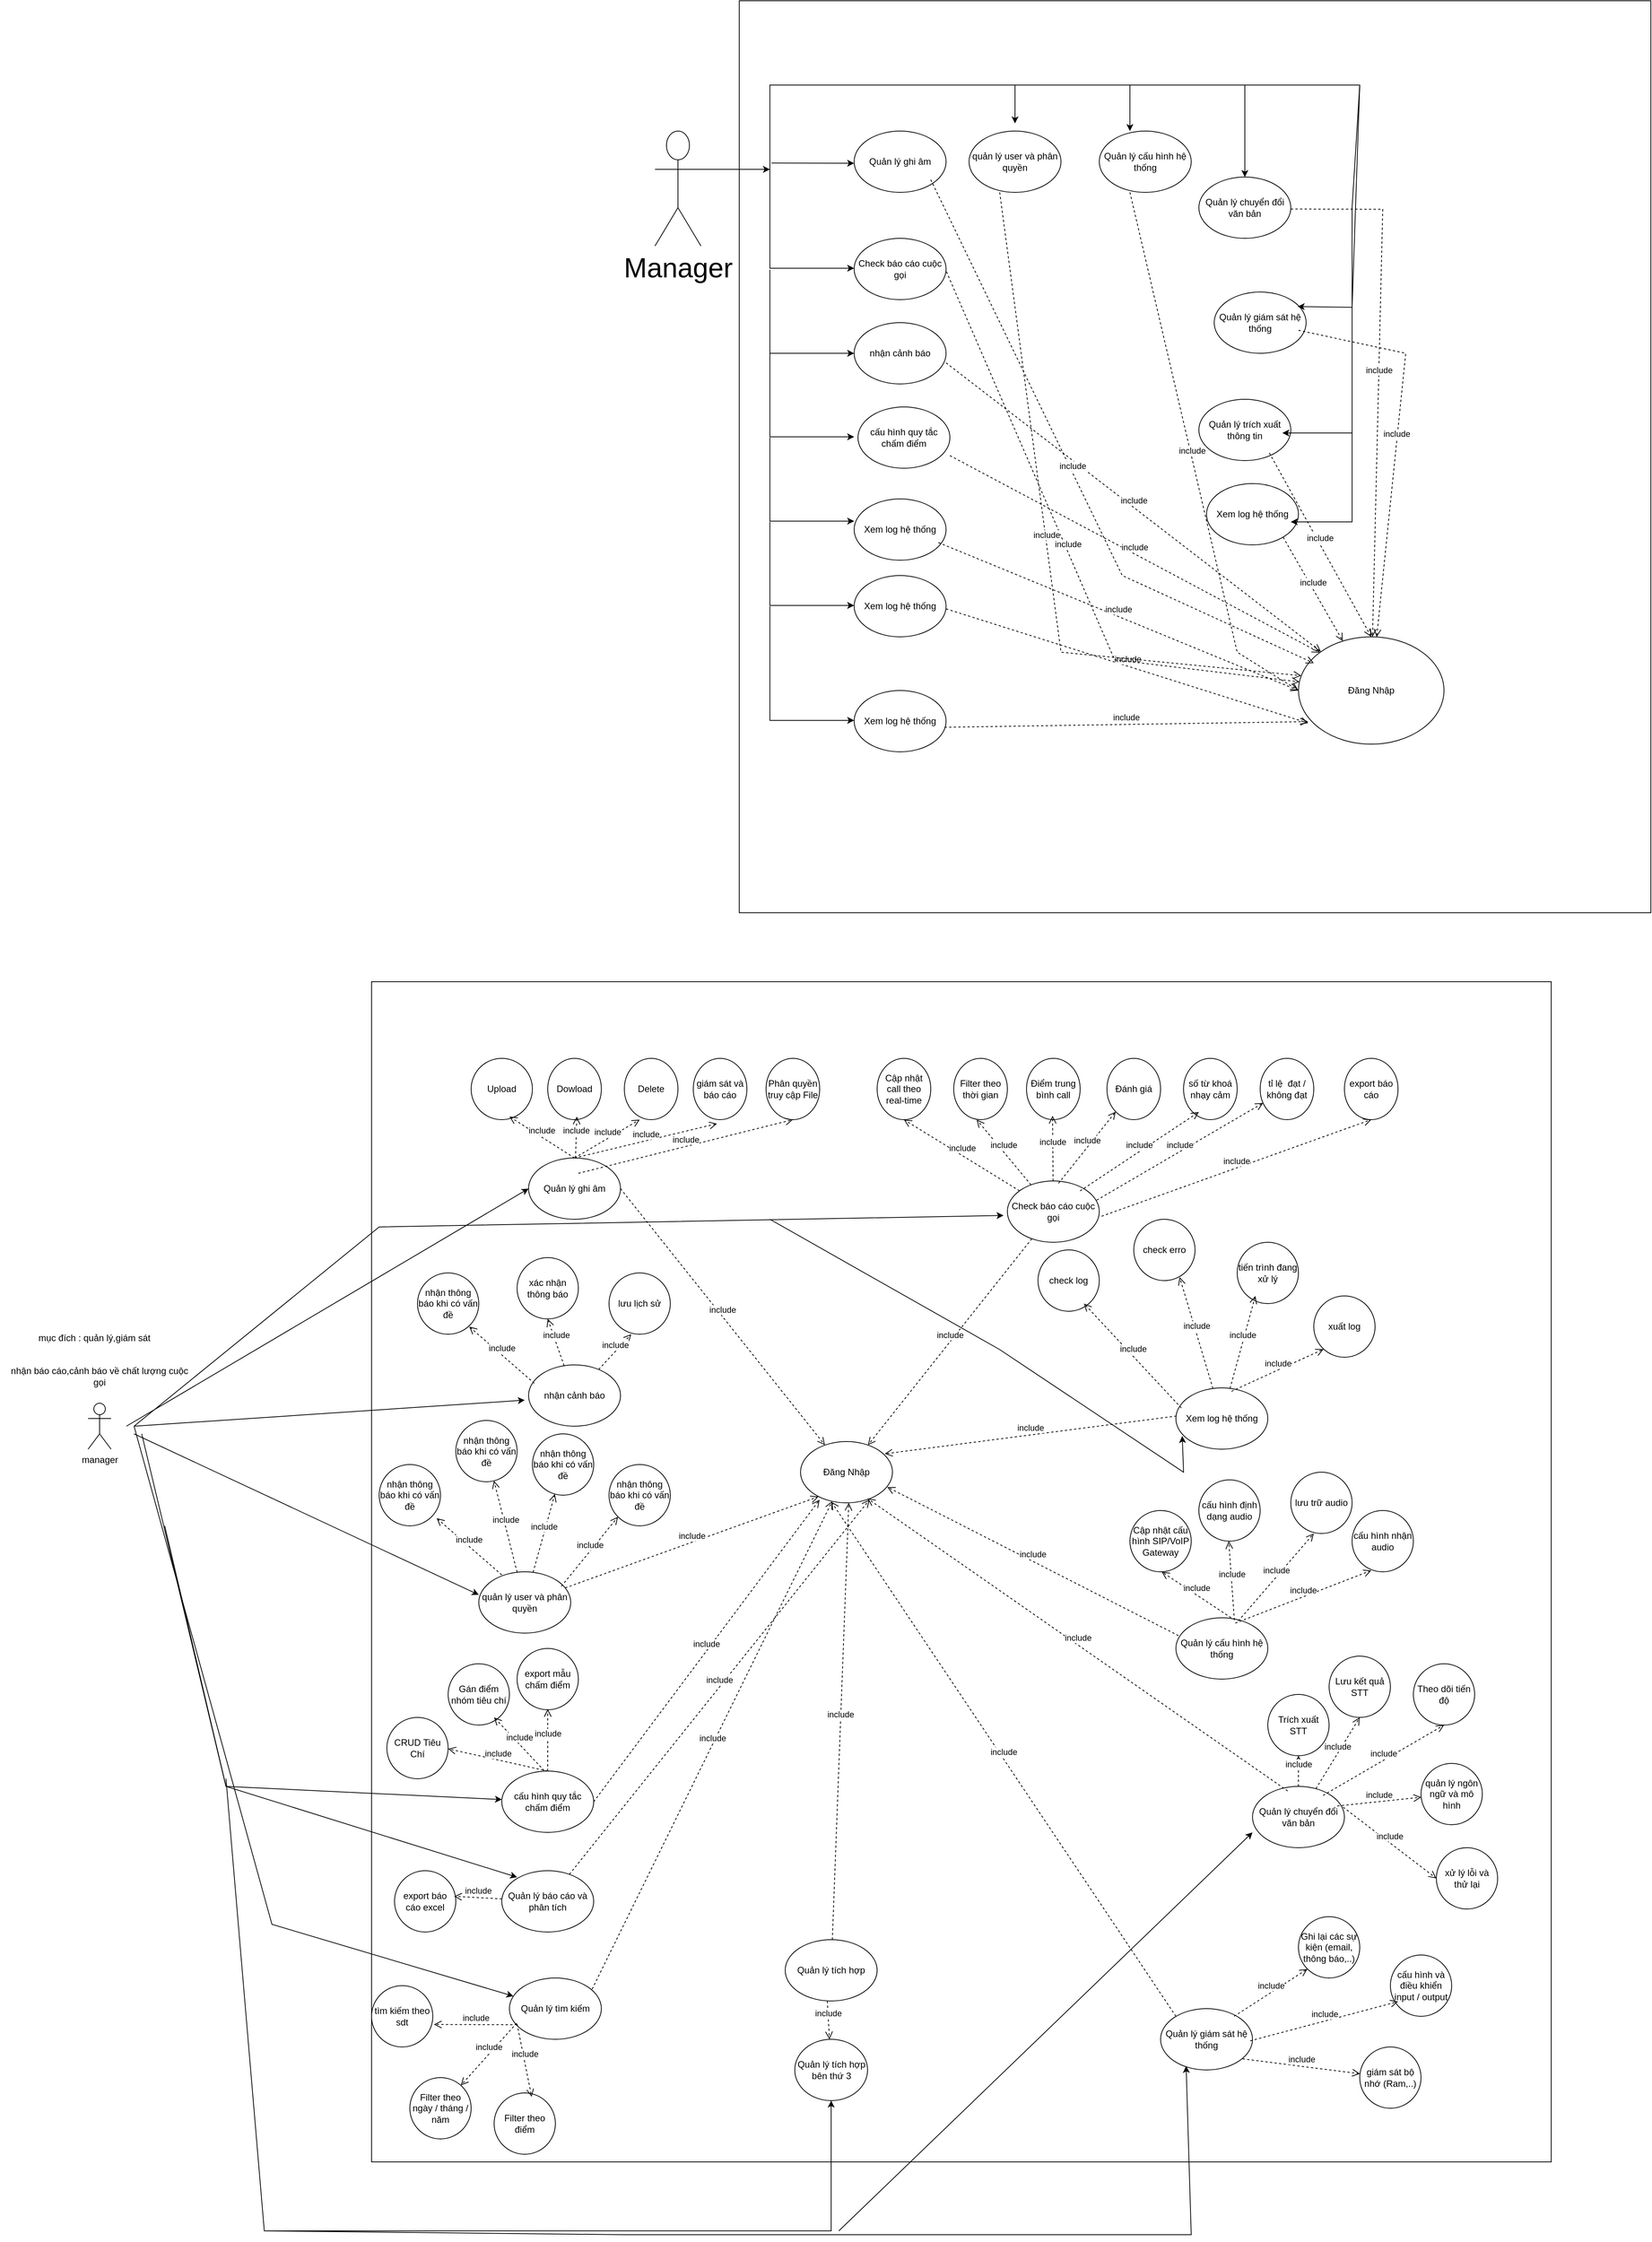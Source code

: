 <mxfile version="28.2.2">
  <diagram name="Page-1" id="EZKo6Iak0aGbaEkY86H6">
    <mxGraphModel dx="2421" dy="3062" grid="1" gridSize="10" guides="1" tooltips="1" connect="1" arrows="1" fold="1" page="1" pageScale="1" pageWidth="850" pageHeight="1100" math="0" shadow="0">
      <root>
        <mxCell id="0" />
        <mxCell id="1" parent="0" />
        <mxCell id="Q1sx3dnFDLbW0q8oinUK-1" value="manager" style="shape=umlActor;verticalLabelPosition=bottom;verticalAlign=top;html=1;outlineConnect=0;" parent="1" vertex="1">
          <mxGeometry x="-170" y="520" width="30" height="60" as="geometry" />
        </mxCell>
        <mxCell id="Q1sx3dnFDLbW0q8oinUK-2" value="mục đích : quản lý,giám sát&amp;nbsp;" style="text;html=1;align=center;verticalAlign=middle;whiteSpace=wrap;rounded=0;" parent="1" vertex="1">
          <mxGeometry x="-285" y="420" width="250" height="30" as="geometry" />
        </mxCell>
        <mxCell id="Q1sx3dnFDLbW0q8oinUK-3" value="nhận báo cáo,cảnh báo về chất lượng cuộc gọi" style="text;html=1;align=center;verticalAlign=middle;whiteSpace=wrap;rounded=0;" parent="1" vertex="1">
          <mxGeometry x="-275" y="470" width="240" height="30" as="geometry" />
        </mxCell>
        <mxCell id="Q1sx3dnFDLbW0q8oinUK-20" value="" style="whiteSpace=wrap;html=1;aspect=fixed;" parent="1" vertex="1">
          <mxGeometry x="200" y="-30" width="1540" height="1540" as="geometry" />
        </mxCell>
        <mxCell id="Q1sx3dnFDLbW0q8oinUK-21" value="" style="endArrow=classic;html=1;rounded=0;" parent="1" edge="1">
          <mxGeometry width="50" height="50" relative="1" as="geometry">
            <mxPoint x="-110" y="550" as="sourcePoint" />
            <mxPoint x="400" y="516" as="targetPoint" />
          </mxGeometry>
        </mxCell>
        <mxCell id="Q1sx3dnFDLbW0q8oinUK-22" value="Upload" style="ellipse;whiteSpace=wrap;html=1;" parent="1" vertex="1">
          <mxGeometry x="330" y="70" width="80" height="80" as="geometry" />
        </mxCell>
        <mxCell id="Q1sx3dnFDLbW0q8oinUK-23" value="Dowload" style="ellipse;whiteSpace=wrap;html=1;" parent="1" vertex="1">
          <mxGeometry x="430" y="70" width="70" height="80" as="geometry" />
        </mxCell>
        <mxCell id="Q1sx3dnFDLbW0q8oinUK-24" value="Delete" style="ellipse;whiteSpace=wrap;html=1;" parent="1" vertex="1">
          <mxGeometry x="530" y="70" width="70" height="80" as="geometry" />
        </mxCell>
        <mxCell id="Q1sx3dnFDLbW0q8oinUK-25" value="Quản lý ghi âm" style="ellipse;whiteSpace=wrap;html=1;" parent="1" vertex="1">
          <mxGeometry x="405" y="200" width="120" height="80" as="geometry" />
        </mxCell>
        <mxCell id="Q1sx3dnFDLbW0q8oinUK-26" value="include" style="html=1;verticalAlign=bottom;endArrow=open;dashed=1;endSize=8;curved=0;rounded=0;exitX=0.5;exitY=0;exitDx=0;exitDy=0;" parent="1" source="Q1sx3dnFDLbW0q8oinUK-25" edge="1">
          <mxGeometry relative="1" as="geometry">
            <mxPoint x="460" y="160.5" as="sourcePoint" />
            <mxPoint x="550" y="150" as="targetPoint" />
          </mxGeometry>
        </mxCell>
        <mxCell id="Q1sx3dnFDLbW0q8oinUK-27" value="include" style="html=1;verticalAlign=bottom;endArrow=open;dashed=1;endSize=8;curved=0;rounded=0;" parent="1" source="Q1sx3dnFDLbW0q8oinUK-25" edge="1">
          <mxGeometry relative="1" as="geometry">
            <mxPoint x="410" y="220" as="sourcePoint" />
            <mxPoint x="468" y="146" as="targetPoint" />
          </mxGeometry>
        </mxCell>
        <mxCell id="Q1sx3dnFDLbW0q8oinUK-28" value="include" style="html=1;verticalAlign=bottom;endArrow=open;dashed=1;endSize=8;curved=0;rounded=0;exitX=0.5;exitY=0;exitDx=0;exitDy=0;" parent="1" source="Q1sx3dnFDLbW0q8oinUK-25" edge="1">
          <mxGeometry relative="1" as="geometry">
            <mxPoint x="378" y="220" as="sourcePoint" />
            <mxPoint x="380" y="146" as="targetPoint" />
          </mxGeometry>
        </mxCell>
        <mxCell id="Q1sx3dnFDLbW0q8oinUK-38" value="giám sát và báo cáo" style="ellipse;whiteSpace=wrap;html=1;" parent="1" vertex="1">
          <mxGeometry x="620" y="70" width="70" height="80" as="geometry" />
        </mxCell>
        <mxCell id="Q1sx3dnFDLbW0q8oinUK-39" value="Phân quyền truy cập File" style="ellipse;whiteSpace=wrap;html=1;" parent="1" vertex="1">
          <mxGeometry x="715" y="70" width="70" height="80" as="geometry" />
        </mxCell>
        <mxCell id="Q1sx3dnFDLbW0q8oinUK-40" value="include" style="html=1;verticalAlign=bottom;endArrow=open;dashed=1;endSize=8;curved=0;rounded=0;exitX=0.5;exitY=0;exitDx=0;exitDy=0;entryX=0.442;entryY=1.065;entryDx=0;entryDy=0;entryPerimeter=0;" parent="1" source="Q1sx3dnFDLbW0q8oinUK-25" target="Q1sx3dnFDLbW0q8oinUK-38" edge="1">
          <mxGeometry relative="1" as="geometry">
            <mxPoint x="490" y="230" as="sourcePoint" />
            <mxPoint x="575" y="160" as="targetPoint" />
          </mxGeometry>
        </mxCell>
        <mxCell id="Q1sx3dnFDLbW0q8oinUK-41" value="include" style="html=1;verticalAlign=bottom;endArrow=open;dashed=1;endSize=8;curved=0;rounded=0;entryX=0.5;entryY=1;entryDx=0;entryDy=0;" parent="1" target="Q1sx3dnFDLbW0q8oinUK-39" edge="1">
          <mxGeometry relative="1" as="geometry">
            <mxPoint x="470" y="220" as="sourcePoint" />
            <mxPoint x="986" y="310" as="targetPoint" />
          </mxGeometry>
        </mxCell>
        <mxCell id="wzDemx3nPhMN1dmbau8B-1" value="Check báo cáo cuộc gọi" style="ellipse;whiteSpace=wrap;html=1;" vertex="1" parent="1">
          <mxGeometry x="1030" y="230" width="120" height="80" as="geometry" />
        </mxCell>
        <mxCell id="wzDemx3nPhMN1dmbau8B-2" value="Cập nhật call theo real-time" style="ellipse;whiteSpace=wrap;html=1;" vertex="1" parent="1">
          <mxGeometry x="860" y="70" width="70" height="80" as="geometry" />
        </mxCell>
        <mxCell id="wzDemx3nPhMN1dmbau8B-3" value="Filter theo thời gian" style="ellipse;whiteSpace=wrap;html=1;" vertex="1" parent="1">
          <mxGeometry x="960" y="70" width="70" height="80" as="geometry" />
        </mxCell>
        <mxCell id="wzDemx3nPhMN1dmbau8B-4" value="Điểm trung bình call" style="ellipse;whiteSpace=wrap;html=1;" vertex="1" parent="1">
          <mxGeometry x="1055" y="70" width="70" height="80" as="geometry" />
        </mxCell>
        <mxCell id="wzDemx3nPhMN1dmbau8B-5" value="Đánh giá" style="ellipse;whiteSpace=wrap;html=1;" vertex="1" parent="1">
          <mxGeometry x="1160" y="70" width="70" height="80" as="geometry" />
        </mxCell>
        <mxCell id="wzDemx3nPhMN1dmbau8B-6" value="số từ khoá nhạy cảm" style="ellipse;whiteSpace=wrap;html=1;" vertex="1" parent="1">
          <mxGeometry x="1260" y="70" width="70" height="80" as="geometry" />
        </mxCell>
        <mxCell id="wzDemx3nPhMN1dmbau8B-7" value="tỉ lệ&amp;nbsp; đạt / không đạt" style="ellipse;whiteSpace=wrap;html=1;" vertex="1" parent="1">
          <mxGeometry x="1360" y="70" width="70" height="80" as="geometry" />
        </mxCell>
        <mxCell id="wzDemx3nPhMN1dmbau8B-8" value="export báo cáo" style="ellipse;whiteSpace=wrap;html=1;" vertex="1" parent="1">
          <mxGeometry x="1470" y="70" width="70" height="80" as="geometry" />
        </mxCell>
        <mxCell id="wzDemx3nPhMN1dmbau8B-9" value="include" style="html=1;verticalAlign=bottom;endArrow=open;dashed=1;endSize=8;curved=0;rounded=0;entryX=0.5;entryY=1;entryDx=0;entryDy=0;" edge="1" parent="1" source="wzDemx3nPhMN1dmbau8B-1" target="wzDemx3nPhMN1dmbau8B-2">
          <mxGeometry relative="1" as="geometry">
            <mxPoint x="790" y="300" as="sourcePoint" />
            <mxPoint x="1070" y="230" as="targetPoint" />
          </mxGeometry>
        </mxCell>
        <mxCell id="wzDemx3nPhMN1dmbau8B-10" value="include" style="html=1;verticalAlign=bottom;endArrow=open;dashed=1;endSize=8;curved=0;rounded=0;entryX=0.5;entryY=1;entryDx=0;entryDy=0;" edge="1" parent="1" source="wzDemx3nPhMN1dmbau8B-1">
          <mxGeometry relative="1" as="geometry">
            <mxPoint x="1141" y="243" as="sourcePoint" />
            <mxPoint x="990" y="150" as="targetPoint" />
          </mxGeometry>
        </mxCell>
        <mxCell id="wzDemx3nPhMN1dmbau8B-12" value="include" style="html=1;verticalAlign=bottom;endArrow=open;dashed=1;endSize=8;curved=0;rounded=0;entryX=0.5;entryY=1;entryDx=0;entryDy=0;" edge="1" parent="1" source="wzDemx3nPhMN1dmbau8B-1">
          <mxGeometry relative="1" as="geometry">
            <mxPoint x="1160" y="230" as="sourcePoint" />
            <mxPoint x="1089" y="145" as="targetPoint" />
          </mxGeometry>
        </mxCell>
        <mxCell id="wzDemx3nPhMN1dmbau8B-13" value="include" style="html=1;verticalAlign=bottom;endArrow=open;dashed=1;endSize=8;curved=0;rounded=0;exitX=0.556;exitY=0.039;exitDx=0;exitDy=0;exitPerimeter=0;" edge="1" parent="1" source="wzDemx3nPhMN1dmbau8B-1" target="wzDemx3nPhMN1dmbau8B-5">
          <mxGeometry relative="1" as="geometry">
            <mxPoint x="1231" y="375" as="sourcePoint" />
            <mxPoint x="1230" y="290" as="targetPoint" />
          </mxGeometry>
        </mxCell>
        <mxCell id="wzDemx3nPhMN1dmbau8B-14" value="include" style="html=1;verticalAlign=bottom;endArrow=open;dashed=1;endSize=8;curved=0;rounded=0;exitX=0.556;exitY=0.039;exitDx=0;exitDy=0;exitPerimeter=0;entryX=0.286;entryY=0.875;entryDx=0;entryDy=0;entryPerimeter=0;" edge="1" parent="1" target="wzDemx3nPhMN1dmbau8B-6">
          <mxGeometry relative="1" as="geometry">
            <mxPoint x="1125" y="243" as="sourcePoint" />
            <mxPoint x="1199" y="150" as="targetPoint" />
          </mxGeometry>
        </mxCell>
        <mxCell id="wzDemx3nPhMN1dmbau8B-16" value="include" style="html=1;verticalAlign=bottom;endArrow=open;dashed=1;endSize=8;curved=0;rounded=0;exitX=0.972;exitY=0.313;exitDx=0;exitDy=0;exitPerimeter=0;" edge="1" parent="1" source="wzDemx3nPhMN1dmbau8B-1" target="wzDemx3nPhMN1dmbau8B-7">
          <mxGeometry relative="1" as="geometry">
            <mxPoint x="1240" y="373" as="sourcePoint" />
            <mxPoint x="1395" y="270" as="targetPoint" />
          </mxGeometry>
        </mxCell>
        <mxCell id="wzDemx3nPhMN1dmbau8B-17" value="include" style="html=1;verticalAlign=bottom;endArrow=open;dashed=1;endSize=8;curved=0;rounded=0;entryX=0.5;entryY=1;entryDx=0;entryDy=0;" edge="1" parent="1" target="wzDemx3nPhMN1dmbau8B-8">
          <mxGeometry relative="1" as="geometry">
            <mxPoint x="1153" y="276.037" as="sourcePoint" />
            <mxPoint x="1260" y="230" as="targetPoint" />
          </mxGeometry>
        </mxCell>
        <mxCell id="wzDemx3nPhMN1dmbau8B-18" value="nhận cảnh báo" style="ellipse;whiteSpace=wrap;html=1;" vertex="1" parent="1">
          <mxGeometry x="405" y="470" width="120" height="80" as="geometry" />
        </mxCell>
        <mxCell id="wzDemx3nPhMN1dmbau8B-19" value="nhận thông báo khi có vấn đề&lt;span style=&quot;text-wrap-mode: nowrap; color: rgba(0, 0, 0, 0); font-family: monospace; font-size: 0px; text-align: start;&quot;&gt;%3CmxGraphModel%3E%3Croot%3E%3CmxCell%20id%3D%220%22%2F%3E%3CmxCell%20id%3D%221%22%20parent%3D%220%22%2F%3E%3CmxCell%20id%3D%222%22%20value%3D%22include%22%20style%3D%22text%3Bhtml%3D1%3Balign%3Dcenter%3BverticalAlign%3Dmiddle%3BwhiteSpace%3Dwrap%3Brounded%3D0%3Brotation%3D45%3B%22%20vertex%3D%221%22%20parent%3D%221%22%3E%3CmxGeometry%20x%3D%22440.0%22%20y%3D%22194.999%22%20width%3D%2250%22%20height%3D%2230%22%20as%3D%22geometry%22%2F%3E%3C%2FmxCell%3E%3C%2Froot%3E%3C%2FmxGraphModel%3E khi có v&lt;/span&gt;" style="ellipse;whiteSpace=wrap;html=1;" vertex="1" parent="1">
          <mxGeometry x="260" y="350" width="80" height="80" as="geometry" />
        </mxCell>
        <mxCell id="wzDemx3nPhMN1dmbau8B-20" value="include" style="html=1;verticalAlign=bottom;endArrow=open;dashed=1;endSize=8;curved=0;rounded=0;exitX=0.5;exitY=0;exitDx=0;exitDy=0;" edge="1" parent="1">
          <mxGeometry relative="1" as="geometry">
            <mxPoint x="412.5" y="494" as="sourcePoint" />
            <mxPoint x="327.5" y="420" as="targetPoint" />
          </mxGeometry>
        </mxCell>
        <mxCell id="wzDemx3nPhMN1dmbau8B-21" value="xác nhận thông báo" style="ellipse;whiteSpace=wrap;html=1;" vertex="1" parent="1">
          <mxGeometry x="390" y="330" width="80" height="80" as="geometry" />
        </mxCell>
        <mxCell id="wzDemx3nPhMN1dmbau8B-22" value="lưu lịch sử" style="ellipse;whiteSpace=wrap;html=1;" vertex="1" parent="1">
          <mxGeometry x="510" y="350" width="80" height="80" as="geometry" />
        </mxCell>
        <mxCell id="wzDemx3nPhMN1dmbau8B-23" value="include" style="html=1;verticalAlign=bottom;endArrow=open;dashed=1;endSize=8;curved=0;rounded=0;" edge="1" parent="1" source="wzDemx3nPhMN1dmbau8B-18">
          <mxGeometry relative="1" as="geometry">
            <mxPoint x="515" y="484" as="sourcePoint" />
            <mxPoint x="430" y="410" as="targetPoint" />
          </mxGeometry>
        </mxCell>
        <mxCell id="wzDemx3nPhMN1dmbau8B-24" value="include" style="html=1;verticalAlign=bottom;endArrow=open;dashed=1;endSize=8;curved=0;rounded=0;" edge="1" parent="1" source="wzDemx3nPhMN1dmbau8B-18">
          <mxGeometry relative="1" as="geometry">
            <mxPoint x="561" y="491" as="sourcePoint" />
            <mxPoint x="539" y="430" as="targetPoint" />
          </mxGeometry>
        </mxCell>
        <mxCell id="wzDemx3nPhMN1dmbau8B-25" value="cấu hình quy tắc chấm điểm" style="ellipse;whiteSpace=wrap;html=1;" vertex="1" parent="1">
          <mxGeometry x="370" y="1000" width="120" height="80" as="geometry" />
        </mxCell>
        <mxCell id="wzDemx3nPhMN1dmbau8B-26" value="CRUD Tiêu Chí" style="ellipse;whiteSpace=wrap;html=1;" vertex="1" parent="1">
          <mxGeometry x="220" y="930" width="80" height="80" as="geometry" />
        </mxCell>
        <mxCell id="wzDemx3nPhMN1dmbau8B-27" value="Gán điểm nhóm tiêu chí" style="ellipse;whiteSpace=wrap;html=1;" vertex="1" parent="1">
          <mxGeometry x="300" y="860" width="80" height="80" as="geometry" />
        </mxCell>
        <mxCell id="wzDemx3nPhMN1dmbau8B-33" value="Xem log hệ thống" style="ellipse;whiteSpace=wrap;html=1;" vertex="1" parent="1">
          <mxGeometry x="1250" y="500" width="120" height="80" as="geometry" />
        </mxCell>
        <mxCell id="wzDemx3nPhMN1dmbau8B-34" value="check log" style="ellipse;whiteSpace=wrap;html=1;" vertex="1" parent="1">
          <mxGeometry x="1070" y="320" width="80" height="80" as="geometry" />
        </mxCell>
        <mxCell id="wzDemx3nPhMN1dmbau8B-35" value="check erro" style="ellipse;whiteSpace=wrap;html=1;" vertex="1" parent="1">
          <mxGeometry x="1195" y="280" width="80" height="80" as="geometry" />
        </mxCell>
        <mxCell id="wzDemx3nPhMN1dmbau8B-36" value="tiến trình đang xử lý" style="ellipse;whiteSpace=wrap;html=1;" vertex="1" parent="1">
          <mxGeometry x="1330" y="310" width="80" height="80" as="geometry" />
        </mxCell>
        <mxCell id="wzDemx3nPhMN1dmbau8B-37" value="xuất log" style="ellipse;whiteSpace=wrap;html=1;" vertex="1" parent="1">
          <mxGeometry x="1430" y="380" width="80" height="80" as="geometry" />
        </mxCell>
        <mxCell id="wzDemx3nPhMN1dmbau8B-39" value="include" style="html=1;verticalAlign=bottom;endArrow=open;dashed=1;endSize=8;curved=0;rounded=0;" edge="1" parent="1" source="wzDemx3nPhMN1dmbau8B-33">
          <mxGeometry relative="1" as="geometry">
            <mxPoint x="1266.25" y="483" as="sourcePoint" />
            <mxPoint x="1353.75" y="380" as="targetPoint" />
          </mxGeometry>
        </mxCell>
        <mxCell id="wzDemx3nPhMN1dmbau8B-40" value="include" style="html=1;verticalAlign=bottom;endArrow=open;dashed=1;endSize=8;curved=0;rounded=0;exitX=0.605;exitY=0.055;exitDx=0;exitDy=0;exitPerimeter=0;" edge="1" parent="1" source="wzDemx3nPhMN1dmbau8B-33">
          <mxGeometry relative="1" as="geometry">
            <mxPoint x="1410" y="570.5" as="sourcePoint" />
            <mxPoint x="1442.75" y="449.5" as="targetPoint" />
          </mxGeometry>
        </mxCell>
        <mxCell id="wzDemx3nPhMN1dmbau8B-41" value="include" style="html=1;verticalAlign=bottom;endArrow=open;dashed=1;endSize=8;curved=0;rounded=0;" edge="1" parent="1" source="wzDemx3nPhMN1dmbau8B-33">
          <mxGeometry relative="1" as="geometry">
            <mxPoint x="1135.13" y="410" as="sourcePoint" />
            <mxPoint x="1254.88" y="355.5" as="targetPoint" />
          </mxGeometry>
        </mxCell>
        <mxCell id="wzDemx3nPhMN1dmbau8B-42" value="include" style="html=1;verticalAlign=bottom;endArrow=open;dashed=1;endSize=8;curved=0;rounded=0;exitX=0.059;exitY=0.327;exitDx=0;exitDy=0;exitPerimeter=0;" edge="1" parent="1" source="wzDemx3nPhMN1dmbau8B-33">
          <mxGeometry relative="1" as="geometry">
            <mxPoint x="1173.12" y="535.5" as="sourcePoint" />
            <mxPoint x="1130" y="390" as="targetPoint" />
          </mxGeometry>
        </mxCell>
        <mxCell id="wzDemx3nPhMN1dmbau8B-43" value="quản lý user và phân quyền" style="ellipse;whiteSpace=wrap;html=1;" vertex="1" parent="1">
          <mxGeometry x="340" y="740" width="120" height="80" as="geometry" />
        </mxCell>
        <mxCell id="wzDemx3nPhMN1dmbau8B-44" value="nhận thông báo khi có vấn đề&lt;span style=&quot;text-wrap-mode: nowrap; color: rgba(0, 0, 0, 0); font-family: monospace; font-size: 0px; text-align: start;&quot;&gt;%3CmxGraphModel%3E%3Croot%3E%3CmxCell%20id%3D%220%22%2F%3E%3CmxCell%20id%3D%221%22%20parent%3D%220%22%2F%3E%3CmxCell%20id%3D%222%22%20value%3D%22include%22%20style%3D%22text%3Bhtml%3D1%3Balign%3Dcenter%3BverticalAlign%3Dmiddle%3BwhiteSpace%3Dwrap%3Brounded%3D0%3Brotation%3D45%3B%22%20vertex%3D%221%22%20parent%3D%221%22%3E%3CmxGeometry%20x%3D%22440.0%22%20y%3D%22194.999%22%20width%3D%2250%22%20height%3D%2230%22%20as%3D%22geometry%22%2F%3E%3C%2FmxCell%3E%3C%2Froot%3E%3C%2FmxGraphModel%3E khi có v&lt;/span&gt;" style="ellipse;whiteSpace=wrap;html=1;" vertex="1" parent="1">
          <mxGeometry x="210" y="600" width="80" height="80" as="geometry" />
        </mxCell>
        <mxCell id="wzDemx3nPhMN1dmbau8B-45" value="nhận thông báo khi có vấn đề&lt;span style=&quot;text-wrap-mode: nowrap; color: rgba(0, 0, 0, 0); font-family: monospace; font-size: 0px; text-align: start;&quot;&gt;%3CmxGraphModel%3E%3Croot%3E%3CmxCell%20id%3D%220%22%2F%3E%3CmxCell%20id%3D%221%22%20parent%3D%220%22%2F%3E%3CmxCell%20id%3D%222%22%20value%3D%22include%22%20style%3D%22text%3Bhtml%3D1%3Balign%3Dcenter%3BverticalAlign%3Dmiddle%3BwhiteSpace%3Dwrap%3Brounded%3D0%3Brotation%3D45%3B%22%20vertex%3D%221%22%20parent%3D%221%22%3E%3CmxGeometry%20x%3D%22440.0%22%20y%3D%22194.999%22%20width%3D%2250%22%20height%3D%2230%22%20as%3D%22geometry%22%2F%3E%3C%2FmxCell%3E%3C%2Froot%3E%3C%2FmxGraphModel%3E khi có v&lt;/span&gt;" style="ellipse;whiteSpace=wrap;html=1;" vertex="1" parent="1">
          <mxGeometry x="310" y="542.5" width="80" height="80" as="geometry" />
        </mxCell>
        <mxCell id="wzDemx3nPhMN1dmbau8B-46" value="nhận thông báo khi có vấn đề&lt;span style=&quot;text-wrap-mode: nowrap; color: rgba(0, 0, 0, 0); font-family: monospace; font-size: 0px; text-align: start;&quot;&gt;%3CmxGraphModel%3E%3Croot%3E%3CmxCell%20id%3D%220%22%2F%3E%3CmxCell%20id%3D%221%22%20parent%3D%220%22%2F%3E%3CmxCell%20id%3D%222%22%20value%3D%22include%22%20style%3D%22text%3Bhtml%3D1%3Balign%3Dcenter%3BverticalAlign%3Dmiddle%3BwhiteSpace%3Dwrap%3Brounded%3D0%3Brotation%3D45%3B%22%20vertex%3D%221%22%20parent%3D%221%22%3E%3CmxGeometry%20x%3D%22440.0%22%20y%3D%22194.999%22%20width%3D%2250%22%20height%3D%2230%22%20as%3D%22geometry%22%2F%3E%3C%2FmxCell%3E%3C%2Froot%3E%3C%2FmxGraphModel%3E khi có v&lt;/span&gt;" style="ellipse;whiteSpace=wrap;html=1;" vertex="1" parent="1">
          <mxGeometry x="410" y="560" width="80" height="80" as="geometry" />
        </mxCell>
        <mxCell id="wzDemx3nPhMN1dmbau8B-47" value="nhận thông báo khi có vấn đề&lt;span style=&quot;text-wrap-mode: nowrap; color: rgba(0, 0, 0, 0); font-family: monospace; font-size: 0px; text-align: start;&quot;&gt;%3CmxGraphModel%3E%3Croot%3E%3CmxCell%20id%3D%220%22%2F%3E%3CmxCell%20id%3D%221%22%20parent%3D%220%22%2F%3E%3CmxCell%20id%3D%222%22%20value%3D%22include%22%20style%3D%22text%3Bhtml%3D1%3Balign%3Dcenter%3BverticalAlign%3Dmiddle%3BwhiteSpace%3Dwrap%3Brounded%3D0%3Brotation%3D45%3B%22%20vertex%3D%221%22%20parent%3D%221%22%3E%3CmxGeometry%20x%3D%22440.0%22%20y%3D%22194.999%22%20width%3D%2250%22%20height%3D%2230%22%20as%3D%22geometry%22%2F%3E%3C%2FmxCell%3E%3C%2Froot%3E%3C%2FmxGraphModel%3E khi có v&lt;/span&gt;" style="ellipse;whiteSpace=wrap;html=1;" vertex="1" parent="1">
          <mxGeometry x="510" y="600" width="80" height="80" as="geometry" />
        </mxCell>
        <mxCell id="wzDemx3nPhMN1dmbau8B-48" value="include" style="html=1;verticalAlign=bottom;endArrow=open;dashed=1;endSize=8;curved=0;rounded=0;exitX=0.5;exitY=0;exitDx=0;exitDy=0;" edge="1" parent="1">
          <mxGeometry relative="1" as="geometry">
            <mxPoint x="370" y="744" as="sourcePoint" />
            <mxPoint x="285" y="670" as="targetPoint" />
          </mxGeometry>
        </mxCell>
        <mxCell id="wzDemx3nPhMN1dmbau8B-49" value="include" style="html=1;verticalAlign=bottom;endArrow=open;dashed=1;endSize=8;curved=0;rounded=0;" edge="1" parent="1" source="wzDemx3nPhMN1dmbau8B-43" target="wzDemx3nPhMN1dmbau8B-45">
          <mxGeometry relative="1" as="geometry">
            <mxPoint x="472.5" y="714" as="sourcePoint" />
            <mxPoint x="387.5" y="640" as="targetPoint" />
          </mxGeometry>
        </mxCell>
        <mxCell id="wzDemx3nPhMN1dmbau8B-50" value="include" style="html=1;verticalAlign=bottom;endArrow=open;dashed=1;endSize=8;curved=0;rounded=0;" edge="1" parent="1" source="wzDemx3nPhMN1dmbau8B-43" target="wzDemx3nPhMN1dmbau8B-46">
          <mxGeometry relative="1" as="geometry">
            <mxPoint x="500" y="750" as="sourcePoint" />
            <mxPoint x="490.5" y="650" as="targetPoint" />
          </mxGeometry>
        </mxCell>
        <mxCell id="wzDemx3nPhMN1dmbau8B-51" value="include" style="html=1;verticalAlign=bottom;endArrow=open;dashed=1;endSize=8;curved=0;rounded=0;exitX=0.898;exitY=0.237;exitDx=0;exitDy=0;exitPerimeter=0;entryX=0;entryY=1;entryDx=0;entryDy=0;" edge="1" parent="1" source="wzDemx3nPhMN1dmbau8B-43" target="wzDemx3nPhMN1dmbau8B-47">
          <mxGeometry relative="1" as="geometry">
            <mxPoint x="510" y="784" as="sourcePoint" />
            <mxPoint x="575.5" y="690" as="targetPoint" />
          </mxGeometry>
        </mxCell>
        <mxCell id="wzDemx3nPhMN1dmbau8B-52" value="Quản lý cấu hình hệ thống" style="ellipse;whiteSpace=wrap;html=1;" vertex="1" parent="1">
          <mxGeometry x="1250" y="800" width="120" height="80" as="geometry" />
        </mxCell>
        <mxCell id="wzDemx3nPhMN1dmbau8B-53" value="Cập nhật cấu hình SIP/VoIP Gateway" style="ellipse;whiteSpace=wrap;html=1;" vertex="1" parent="1">
          <mxGeometry x="1190" y="660" width="80" height="80" as="geometry" />
        </mxCell>
        <mxCell id="wzDemx3nPhMN1dmbau8B-54" value="cấu hình định dạng audio" style="ellipse;whiteSpace=wrap;html=1;" vertex="1" parent="1">
          <mxGeometry x="1280" y="620" width="80" height="80" as="geometry" />
        </mxCell>
        <mxCell id="wzDemx3nPhMN1dmbau8B-55" value="lưu trữ audio" style="ellipse;whiteSpace=wrap;html=1;" vertex="1" parent="1">
          <mxGeometry x="1400" y="610" width="80" height="80" as="geometry" />
        </mxCell>
        <mxCell id="wzDemx3nPhMN1dmbau8B-56" value="cấu hình nhận audio" style="ellipse;whiteSpace=wrap;html=1;" vertex="1" parent="1">
          <mxGeometry x="1480" y="660" width="80" height="80" as="geometry" />
        </mxCell>
        <mxCell id="wzDemx3nPhMN1dmbau8B-60" value="include" style="html=1;verticalAlign=bottom;endArrow=open;dashed=1;endSize=8;curved=0;rounded=0;exitX=0.646;exitY=0.087;exitDx=0;exitDy=0;exitPerimeter=0;entryX=0.313;entryY=0.978;entryDx=0;entryDy=0;entryPerimeter=0;" edge="1" parent="1" source="wzDemx3nPhMN1dmbau8B-52" target="wzDemx3nPhMN1dmbau8B-56">
          <mxGeometry relative="1" as="geometry">
            <mxPoint x="750" y="783" as="sourcePoint" />
            <mxPoint x="731.25" y="680" as="targetPoint" />
          </mxGeometry>
        </mxCell>
        <mxCell id="wzDemx3nPhMN1dmbau8B-28" value="export mẫu chấm điểm" style="ellipse;whiteSpace=wrap;html=1;" vertex="1" parent="1">
          <mxGeometry x="390" y="840" width="80" height="80" as="geometry" />
        </mxCell>
        <mxCell id="wzDemx3nPhMN1dmbau8B-64" value="Đăng Nhập" style="ellipse;whiteSpace=wrap;html=1;" vertex="1" parent="1">
          <mxGeometry x="760" y="570" width="120" height="80" as="geometry" />
        </mxCell>
        <mxCell id="wzDemx3nPhMN1dmbau8B-65" value="include" style="html=1;verticalAlign=bottom;endArrow=open;dashed=1;endSize=8;curved=0;rounded=0;exitX=0.679;exitY=0.052;exitDx=0;exitDy=0;exitPerimeter=0;entryX=0.313;entryY=0.978;entryDx=0;entryDy=0;entryPerimeter=0;" edge="1" parent="1" source="wzDemx3nPhMN1dmbau8B-52">
          <mxGeometry relative="1" as="geometry">
            <mxPoint x="1253" y="819" as="sourcePoint" />
            <mxPoint x="1430" y="690" as="targetPoint" />
          </mxGeometry>
        </mxCell>
        <mxCell id="wzDemx3nPhMN1dmbau8B-66" value="include" style="html=1;verticalAlign=bottom;endArrow=open;dashed=1;endSize=8;curved=0;rounded=0;exitX=0.636;exitY=0.039;exitDx=0;exitDy=0;exitPerimeter=0;entryX=0.313;entryY=0.978;entryDx=0;entryDy=0;entryPerimeter=0;" edge="1" parent="1" source="wzDemx3nPhMN1dmbau8B-52">
          <mxGeometry relative="1" as="geometry">
            <mxPoint x="1220" y="874" as="sourcePoint" />
            <mxPoint x="1319" y="700" as="targetPoint" />
          </mxGeometry>
        </mxCell>
        <mxCell id="wzDemx3nPhMN1dmbau8B-67" value="include" style="html=1;verticalAlign=bottom;endArrow=open;dashed=1;endSize=8;curved=0;rounded=0;exitX=0.6;exitY=-0.001;exitDx=0;exitDy=0;exitPerimeter=0;entryX=0.313;entryY=0.978;entryDx=0;entryDy=0;entryPerimeter=0;" edge="1" parent="1" source="wzDemx3nPhMN1dmbau8B-52">
          <mxGeometry relative="1" as="geometry">
            <mxPoint x="1238.5" y="903" as="sourcePoint" />
            <mxPoint x="1231.5" y="740" as="targetPoint" />
          </mxGeometry>
        </mxCell>
        <mxCell id="wzDemx3nPhMN1dmbau8B-68" value="include" style="html=1;verticalAlign=bottom;endArrow=open;dashed=1;endSize=8;curved=0;rounded=0;entryX=0.195;entryY=0.899;entryDx=0;entryDy=0;entryPerimeter=0;" edge="1" parent="1" source="wzDemx3nPhMN1dmbau8B-43" target="wzDemx3nPhMN1dmbau8B-64">
          <mxGeometry relative="1" as="geometry">
            <mxPoint x="730" y="851" as="sourcePoint" />
            <mxPoint x="804" y="760" as="targetPoint" />
          </mxGeometry>
        </mxCell>
        <mxCell id="wzDemx3nPhMN1dmbau8B-69" value="include" style="html=1;verticalAlign=bottom;endArrow=open;dashed=1;endSize=8;curved=0;rounded=0;entryX=0.944;entryY=0.743;entryDx=0;entryDy=0;entryPerimeter=0;exitX=0.028;exitY=0.291;exitDx=0;exitDy=0;exitPerimeter=0;" edge="1" parent="1" source="wzDemx3nPhMN1dmbau8B-52" target="wzDemx3nPhMN1dmbau8B-64">
          <mxGeometry relative="1" as="geometry">
            <mxPoint x="760" y="819" as="sourcePoint" />
            <mxPoint x="1090" y="700" as="targetPoint" />
          </mxGeometry>
        </mxCell>
        <mxCell id="wzDemx3nPhMN1dmbau8B-70" value="include" style="html=1;verticalAlign=bottom;endArrow=open;dashed=1;endSize=8;curved=0;rounded=0;entryX=0.944;entryY=0.743;entryDx=0;entryDy=0;entryPerimeter=0;exitX=0.007;exitY=0.459;exitDx=0;exitDy=0;exitPerimeter=0;" edge="1" parent="1" source="wzDemx3nPhMN1dmbau8B-33">
          <mxGeometry relative="1" as="geometry">
            <mxPoint x="1250" y="840" as="sourcePoint" />
            <mxPoint x="870" y="586" as="targetPoint" />
          </mxGeometry>
        </mxCell>
        <mxCell id="wzDemx3nPhMN1dmbau8B-71" value="include" style="html=1;verticalAlign=bottom;endArrow=open;dashed=1;endSize=8;curved=0;rounded=0;" edge="1" parent="1" source="wzDemx3nPhMN1dmbau8B-1" target="wzDemx3nPhMN1dmbau8B-64">
          <mxGeometry relative="1" as="geometry">
            <mxPoint x="968" y="400" as="sourcePoint" />
            <mxPoint x="570" y="418" as="targetPoint" />
          </mxGeometry>
        </mxCell>
        <mxCell id="wzDemx3nPhMN1dmbau8B-72" value="include" style="html=1;verticalAlign=bottom;endArrow=open;dashed=1;endSize=8;curved=0;rounded=0;exitX=1;exitY=0.5;exitDx=0;exitDy=0;" edge="1" parent="1" source="Q1sx3dnFDLbW0q8oinUK-25" target="wzDemx3nPhMN1dmbau8B-64">
          <mxGeometry relative="1" as="geometry">
            <mxPoint x="744" y="230" as="sourcePoint" />
            <mxPoint x="530" y="500" as="targetPoint" />
          </mxGeometry>
        </mxCell>
        <mxCell id="wzDemx3nPhMN1dmbau8B-73" value="include" style="html=1;verticalAlign=bottom;endArrow=open;dashed=1;endSize=8;curved=0;rounded=0;entryX=0.207;entryY=0.95;entryDx=0;entryDy=0;entryPerimeter=0;exitX=1;exitY=0.5;exitDx=0;exitDy=0;" edge="1" parent="1" source="wzDemx3nPhMN1dmbau8B-25" target="wzDemx3nPhMN1dmbau8B-64">
          <mxGeometry relative="1" as="geometry">
            <mxPoint x="500" y="779" as="sourcePoint" />
            <mxPoint x="830" y="660" as="targetPoint" />
          </mxGeometry>
        </mxCell>
        <mxCell id="wzDemx3nPhMN1dmbau8B-74" value="Quản lý chuyển đổi văn bản" style="ellipse;whiteSpace=wrap;html=1;" vertex="1" parent="1">
          <mxGeometry x="1350" y="1020" width="120" height="80" as="geometry" />
        </mxCell>
        <mxCell id="wzDemx3nPhMN1dmbau8B-75" value="Trích xuất STT" style="ellipse;whiteSpace=wrap;html=1;" vertex="1" parent="1">
          <mxGeometry x="1370" y="900" width="80" height="80" as="geometry" />
        </mxCell>
        <mxCell id="wzDemx3nPhMN1dmbau8B-76" value="Lưu kết quả STT" style="ellipse;whiteSpace=wrap;html=1;" vertex="1" parent="1">
          <mxGeometry x="1450" y="850" width="80" height="80" as="geometry" />
        </mxCell>
        <mxCell id="wzDemx3nPhMN1dmbau8B-77" value="Theo dõi tiến độ" style="ellipse;whiteSpace=wrap;html=1;" vertex="1" parent="1">
          <mxGeometry x="1560" y="860" width="80" height="80" as="geometry" />
        </mxCell>
        <mxCell id="wzDemx3nPhMN1dmbau8B-78" value="quản lý ngôn ngữ và mô hình" style="ellipse;whiteSpace=wrap;html=1;" vertex="1" parent="1">
          <mxGeometry x="1570" y="990" width="80" height="80" as="geometry" />
        </mxCell>
        <mxCell id="wzDemx3nPhMN1dmbau8B-79" value="xử lý lỗi và thử lại" style="ellipse;whiteSpace=wrap;html=1;" vertex="1" parent="1">
          <mxGeometry x="1590" y="1100" width="80" height="80" as="geometry" />
        </mxCell>
        <mxCell id="wzDemx3nPhMN1dmbau8B-80" value="include" style="html=1;verticalAlign=bottom;endArrow=open;dashed=1;endSize=8;curved=0;rounded=0;exitX=0.768;exitY=0.147;exitDx=0;exitDy=0;exitPerimeter=0;entryX=0.5;entryY=1;entryDx=0;entryDy=0;" edge="1" parent="1" source="wzDemx3nPhMN1dmbau8B-74" target="wzDemx3nPhMN1dmbau8B-77">
          <mxGeometry relative="1" as="geometry">
            <mxPoint x="1345.5" y="1164" as="sourcePoint" />
            <mxPoint x="1444.5" y="990" as="targetPoint" />
          </mxGeometry>
        </mxCell>
        <mxCell id="wzDemx3nPhMN1dmbau8B-81" value="include" style="html=1;verticalAlign=bottom;endArrow=open;dashed=1;endSize=8;curved=0;rounded=0;exitX=0.922;exitY=0.32;exitDx=0;exitDy=0;exitPerimeter=0;" edge="1" parent="1" source="wzDemx3nPhMN1dmbau8B-74" target="wzDemx3nPhMN1dmbau8B-78">
          <mxGeometry relative="1" as="geometry">
            <mxPoint x="1412.5" y="1190" as="sourcePoint" />
            <mxPoint x="1490" y="1058" as="targetPoint" />
          </mxGeometry>
        </mxCell>
        <mxCell id="wzDemx3nPhMN1dmbau8B-82" value="include" style="html=1;verticalAlign=bottom;endArrow=open;dashed=1;endSize=8;curved=0;rounded=0;exitX=0.986;exitY=0.339;exitDx=0;exitDy=0;exitPerimeter=0;entryX=0;entryY=0.5;entryDx=0;entryDy=0;" edge="1" parent="1" source="wzDemx3nPhMN1dmbau8B-74" target="wzDemx3nPhMN1dmbau8B-79">
          <mxGeometry relative="1" as="geometry">
            <mxPoint x="1390" y="1238" as="sourcePoint" />
            <mxPoint x="1494" y="1160" as="targetPoint" />
          </mxGeometry>
        </mxCell>
        <mxCell id="wzDemx3nPhMN1dmbau8B-83" value="include" style="html=1;verticalAlign=bottom;endArrow=open;dashed=1;endSize=8;curved=0;rounded=0;entryX=0.5;entryY=1;entryDx=0;entryDy=0;" edge="1" parent="1" source="wzDemx3nPhMN1dmbau8B-74" target="wzDemx3nPhMN1dmbau8B-75">
          <mxGeometry relative="1" as="geometry">
            <mxPoint x="1160" y="1172" as="sourcePoint" />
            <mxPoint x="1237.5" y="1040" as="targetPoint" />
          </mxGeometry>
        </mxCell>
        <mxCell id="wzDemx3nPhMN1dmbau8B-85" value="include" style="html=1;verticalAlign=bottom;endArrow=open;dashed=1;endSize=8;curved=0;rounded=0;entryX=0.5;entryY=1;entryDx=0;entryDy=0;" edge="1" parent="1" source="wzDemx3nPhMN1dmbau8B-74" target="wzDemx3nPhMN1dmbau8B-76">
          <mxGeometry relative="1" as="geometry">
            <mxPoint x="1275" y="1162" as="sourcePoint" />
            <mxPoint x="1352.5" y="1030" as="targetPoint" />
          </mxGeometry>
        </mxCell>
        <mxCell id="wzDemx3nPhMN1dmbau8B-86" value="Quản lý giám sát hệ thống" style="ellipse;whiteSpace=wrap;html=1;" vertex="1" parent="1">
          <mxGeometry x="1230" y="1310" width="120" height="80" as="geometry" />
        </mxCell>
        <mxCell id="wzDemx3nPhMN1dmbau8B-87" value="Ghi lại các sự kiện (email, thông báo,..)" style="ellipse;whiteSpace=wrap;html=1;" vertex="1" parent="1">
          <mxGeometry x="1410" y="1190" width="80" height="80" as="geometry" />
        </mxCell>
        <mxCell id="wzDemx3nPhMN1dmbau8B-88" value="giám sát bộ nhớ (Ram,..)" style="ellipse;whiteSpace=wrap;html=1;" vertex="1" parent="1">
          <mxGeometry x="1490" y="1360" width="80" height="80" as="geometry" />
        </mxCell>
        <mxCell id="wzDemx3nPhMN1dmbau8B-89" value="cấu hình và điều khiển input / output" style="ellipse;whiteSpace=wrap;html=1;" vertex="1" parent="1">
          <mxGeometry x="1530" y="1240" width="80" height="80" as="geometry" />
        </mxCell>
        <mxCell id="wzDemx3nPhMN1dmbau8B-90" value="include" style="html=1;verticalAlign=bottom;endArrow=open;dashed=1;endSize=8;curved=0;rounded=0;exitX=0.922;exitY=0.32;exitDx=0;exitDy=0;exitPerimeter=0;entryX=0;entryY=1;entryDx=0;entryDy=0;" edge="1" parent="1" target="wzDemx3nPhMN1dmbau8B-87">
          <mxGeometry relative="1" as="geometry">
            <mxPoint x="1326" y="1320" as="sourcePoint" />
            <mxPoint x="1430" y="1242" as="targetPoint" />
          </mxGeometry>
        </mxCell>
        <mxCell id="wzDemx3nPhMN1dmbau8B-91" value="include" style="html=1;verticalAlign=bottom;endArrow=open;dashed=1;endSize=8;curved=0;rounded=0;exitX=0.922;exitY=0.32;exitDx=0;exitDy=0;exitPerimeter=0;entryX=0.125;entryY=0.76;entryDx=0;entryDy=0;entryPerimeter=0;" edge="1" parent="1" target="wzDemx3nPhMN1dmbau8B-89">
          <mxGeometry relative="1" as="geometry">
            <mxPoint x="1347" y="1352" as="sourcePoint" />
            <mxPoint x="1443" y="1290" as="targetPoint" />
          </mxGeometry>
        </mxCell>
        <mxCell id="wzDemx3nPhMN1dmbau8B-92" value="include" style="html=1;verticalAlign=bottom;endArrow=open;dashed=1;endSize=8;curved=0;rounded=0;exitX=0.922;exitY=0.32;exitDx=0;exitDy=0;exitPerimeter=0;" edge="1" parent="1" target="wzDemx3nPhMN1dmbau8B-88">
          <mxGeometry relative="1" as="geometry">
            <mxPoint x="1337" y="1375.5" as="sourcePoint" />
            <mxPoint x="1530" y="1324.5" as="targetPoint" />
          </mxGeometry>
        </mxCell>
        <mxCell id="wzDemx3nPhMN1dmbau8B-93" value="include" style="html=1;verticalAlign=bottom;endArrow=open;dashed=1;endSize=8;curved=0;rounded=0;entryX=0.729;entryY=0.93;entryDx=0;entryDy=0;exitX=0.383;exitY=0.075;exitDx=0;exitDy=0;exitPerimeter=0;entryPerimeter=0;" edge="1" parent="1" source="wzDemx3nPhMN1dmbau8B-74" target="wzDemx3nPhMN1dmbau8B-64">
          <mxGeometry relative="1" as="geometry">
            <mxPoint x="1275" y="1144" as="sourcePoint" />
            <mxPoint x="895" y="890" as="targetPoint" />
          </mxGeometry>
        </mxCell>
        <mxCell id="wzDemx3nPhMN1dmbau8B-94" value="include" style="html=1;verticalAlign=bottom;endArrow=open;dashed=1;endSize=8;curved=0;rounded=0;exitX=0.028;exitY=0.291;exitDx=0;exitDy=0;exitPerimeter=0;entryX=0.336;entryY=0.984;entryDx=0;entryDy=0;entryPerimeter=0;" edge="1" parent="1" target="wzDemx3nPhMN1dmbau8B-64">
          <mxGeometry relative="1" as="geometry">
            <mxPoint x="1250" y="1320" as="sourcePoint" />
            <mxPoint x="795" y="826" as="targetPoint" />
          </mxGeometry>
        </mxCell>
        <mxCell id="wzDemx3nPhMN1dmbau8B-95" value="Quản lý báo cáo và phân tích" style="ellipse;whiteSpace=wrap;html=1;" vertex="1" parent="1">
          <mxGeometry x="370" y="1130" width="120" height="80" as="geometry" />
        </mxCell>
        <mxCell id="wzDemx3nPhMN1dmbau8B-96" value="export báo cáo excel" style="ellipse;whiteSpace=wrap;html=1;" vertex="1" parent="1">
          <mxGeometry x="230" y="1130" width="80" height="80" as="geometry" />
        </mxCell>
        <mxCell id="wzDemx3nPhMN1dmbau8B-97" value="include" style="html=1;verticalAlign=bottom;endArrow=open;dashed=1;endSize=8;curved=0;rounded=0;entryX=0.973;entryY=0.418;entryDx=0;entryDy=0;entryPerimeter=0;" edge="1" parent="1" source="wzDemx3nPhMN1dmbau8B-95" target="wzDemx3nPhMN1dmbau8B-96">
          <mxGeometry relative="1" as="geometry">
            <mxPoint x="280" y="1270" as="sourcePoint" />
            <mxPoint x="354" y="1179" as="targetPoint" />
          </mxGeometry>
        </mxCell>
        <mxCell id="wzDemx3nPhMN1dmbau8B-98" value="include" style="html=1;verticalAlign=bottom;endArrow=open;dashed=1;endSize=8;curved=0;rounded=0;exitX=0.5;exitY=0;exitDx=0;exitDy=0;entryX=0;entryY=1;entryDx=0;entryDy=0;" edge="1" parent="1" source="wzDemx3nPhMN1dmbau8B-25">
          <mxGeometry relative="1" as="geometry">
            <mxPoint x="356" y="1010" as="sourcePoint" />
            <mxPoint x="430" y="919" as="targetPoint" />
          </mxGeometry>
        </mxCell>
        <mxCell id="wzDemx3nPhMN1dmbau8B-99" value="include" style="html=1;verticalAlign=bottom;endArrow=open;dashed=1;endSize=8;curved=0;rounded=0;exitX=0.462;exitY=-0.007;exitDx=0;exitDy=0;entryX=0;entryY=1;entryDx=0;entryDy=0;exitPerimeter=0;" edge="1" parent="1" source="wzDemx3nPhMN1dmbau8B-25">
          <mxGeometry relative="1" as="geometry">
            <mxPoint x="360" y="1011" as="sourcePoint" />
            <mxPoint x="360" y="930" as="targetPoint" />
          </mxGeometry>
        </mxCell>
        <mxCell id="wzDemx3nPhMN1dmbau8B-100" value="include" style="html=1;verticalAlign=bottom;endArrow=open;dashed=1;endSize=8;curved=0;rounded=0;exitX=0.5;exitY=0;exitDx=0;exitDy=0;entryX=0;entryY=1;entryDx=0;entryDy=0;" edge="1" parent="1" source="wzDemx3nPhMN1dmbau8B-25">
          <mxGeometry relative="1" as="geometry">
            <mxPoint x="365" y="1040" as="sourcePoint" />
            <mxPoint x="300" y="971" as="targetPoint" />
          </mxGeometry>
        </mxCell>
        <mxCell id="wzDemx3nPhMN1dmbau8B-101" value="Quản lý tìm kiếm" style="ellipse;whiteSpace=wrap;html=1;" vertex="1" parent="1">
          <mxGeometry x="380" y="1270" width="120" height="80" as="geometry" />
        </mxCell>
        <mxCell id="wzDemx3nPhMN1dmbau8B-102" value="tìm kiếm theo sdt" style="ellipse;whiteSpace=wrap;html=1;" vertex="1" parent="1">
          <mxGeometry x="200" y="1280" width="80" height="80" as="geometry" />
        </mxCell>
        <mxCell id="wzDemx3nPhMN1dmbau8B-103" value="Filter theo ngày / tháng / năm" style="ellipse;whiteSpace=wrap;html=1;" vertex="1" parent="1">
          <mxGeometry x="250" y="1400" width="80" height="80" as="geometry" />
        </mxCell>
        <mxCell id="wzDemx3nPhMN1dmbau8B-104" value="Filter theo điểm" style="ellipse;whiteSpace=wrap;html=1;" vertex="1" parent="1">
          <mxGeometry x="360" y="1420" width="80" height="80" as="geometry" />
        </mxCell>
        <mxCell id="wzDemx3nPhMN1dmbau8B-105" value="include" style="html=1;verticalAlign=bottom;endArrow=open;dashed=1;endSize=8;curved=0;rounded=0;entryX=1.018;entryY=0.633;entryDx=0;entryDy=0;entryPerimeter=0;" edge="1" parent="1" target="wzDemx3nPhMN1dmbau8B-102">
          <mxGeometry relative="1" as="geometry">
            <mxPoint x="390" y="1331" as="sourcePoint" />
            <mxPoint x="330" y="1270" as="targetPoint" />
          </mxGeometry>
        </mxCell>
        <mxCell id="wzDemx3nPhMN1dmbau8B-106" value="include" style="html=1;verticalAlign=bottom;endArrow=open;dashed=1;endSize=8;curved=0;rounded=0;exitX=0.079;exitY=0.736;exitDx=0;exitDy=0;exitPerimeter=0;" edge="1" parent="1" source="wzDemx3nPhMN1dmbau8B-101" target="wzDemx3nPhMN1dmbau8B-103">
          <mxGeometry relative="1" as="geometry">
            <mxPoint x="384" y="1376" as="sourcePoint" />
            <mxPoint x="316" y="1364" as="targetPoint" />
          </mxGeometry>
        </mxCell>
        <mxCell id="wzDemx3nPhMN1dmbau8B-107" value="include" style="html=1;verticalAlign=bottom;endArrow=open;dashed=1;endSize=8;curved=0;rounded=0;entryX=0.613;entryY=0.063;entryDx=0;entryDy=0;entryPerimeter=0;" edge="1" parent="1" target="wzDemx3nPhMN1dmbau8B-104">
          <mxGeometry relative="1" as="geometry">
            <mxPoint x="390" y="1330" as="sourcePoint" />
            <mxPoint x="320" y="1450" as="targetPoint" />
          </mxGeometry>
        </mxCell>
        <mxCell id="wzDemx3nPhMN1dmbau8B-108" value="include" style="html=1;verticalAlign=bottom;endArrow=open;dashed=1;endSize=8;curved=0;rounded=0;entryX=0.207;entryY=0.95;entryDx=0;entryDy=0;entryPerimeter=0;" edge="1" parent="1" source="wzDemx3nPhMN1dmbau8B-95">
          <mxGeometry relative="1" as="geometry">
            <mxPoint x="555" y="1040" as="sourcePoint" />
            <mxPoint x="850" y="646" as="targetPoint" />
          </mxGeometry>
        </mxCell>
        <mxCell id="wzDemx3nPhMN1dmbau8B-109" value="include" style="html=1;verticalAlign=bottom;endArrow=open;dashed=1;endSize=8;curved=0;rounded=0;" edge="1" parent="1" target="wzDemx3nPhMN1dmbau8B-64">
          <mxGeometry relative="1" as="geometry">
            <mxPoint x="488" y="1284.5" as="sourcePoint" />
            <mxPoint x="880" y="795.5" as="targetPoint" />
          </mxGeometry>
        </mxCell>
        <mxCell id="wzDemx3nPhMN1dmbau8B-110" value="Quản lý tích hợp" style="ellipse;whiteSpace=wrap;html=1;" vertex="1" parent="1">
          <mxGeometry x="740" y="1220" width="120" height="80" as="geometry" />
        </mxCell>
        <mxCell id="wzDemx3nPhMN1dmbau8B-111" value="Quản lý tích hợp bên thứ 3" style="ellipse;whiteSpace=wrap;html=1;" vertex="1" parent="1">
          <mxGeometry x="752.5" y="1350" width="95" height="80" as="geometry" />
        </mxCell>
        <mxCell id="wzDemx3nPhMN1dmbau8B-112" value="include" style="html=1;verticalAlign=bottom;endArrow=open;dashed=1;endSize=8;curved=0;rounded=0;" edge="1" parent="1" source="wzDemx3nPhMN1dmbau8B-110">
          <mxGeometry relative="1" as="geometry">
            <mxPoint x="510" y="1286.5" as="sourcePoint" />
            <mxPoint x="823" y="650" as="targetPoint" />
          </mxGeometry>
        </mxCell>
        <mxCell id="wzDemx3nPhMN1dmbau8B-113" value="include" style="html=1;verticalAlign=bottom;endArrow=open;dashed=1;endSize=8;curved=0;rounded=0;" edge="1" parent="1" target="wzDemx3nPhMN1dmbau8B-111">
          <mxGeometry relative="1" as="geometry">
            <mxPoint x="795" y="1300" as="sourcePoint" />
            <mxPoint x="705" y="1405" as="targetPoint" />
          </mxGeometry>
        </mxCell>
        <mxCell id="wzDemx3nPhMN1dmbau8B-114" value="" style="endArrow=classic;html=1;rounded=0;" edge="1" parent="1">
          <mxGeometry width="50" height="50" relative="1" as="geometry">
            <mxPoint x="-110" y="560" as="sourcePoint" />
            <mxPoint x="340" y="770" as="targetPoint" />
          </mxGeometry>
        </mxCell>
        <mxCell id="wzDemx3nPhMN1dmbau8B-115" value="" style="endArrow=classic;html=1;rounded=0;" edge="1" parent="1" target="wzDemx3nPhMN1dmbau8B-25">
          <mxGeometry width="50" height="50" relative="1" as="geometry">
            <mxPoint x="-100" y="560" as="sourcePoint" />
            <mxPoint x="860" y="1130" as="targetPoint" />
            <Array as="points">
              <mxPoint x="10" y="1020" />
            </Array>
          </mxGeometry>
        </mxCell>
        <mxCell id="wzDemx3nPhMN1dmbau8B-116" value="" style="endArrow=classic;html=1;rounded=0;" edge="1" parent="1">
          <mxGeometry width="50" height="50" relative="1" as="geometry">
            <mxPoint x="-70" y="680" as="sourcePoint" />
            <mxPoint x="390" y="1138.5" as="targetPoint" />
            <Array as="points">
              <mxPoint x="10" y="1020" />
            </Array>
          </mxGeometry>
        </mxCell>
        <mxCell id="wzDemx3nPhMN1dmbau8B-117" value="" style="endArrow=classic;html=1;rounded=0;" edge="1" parent="1" target="wzDemx3nPhMN1dmbau8B-101">
          <mxGeometry width="50" height="50" relative="1" as="geometry">
            <mxPoint x="-110" y="550" as="sourcePoint" />
            <mxPoint x="360" y="1588.5" as="targetPoint" />
            <Array as="points">
              <mxPoint x="70" y="1200" />
            </Array>
          </mxGeometry>
        </mxCell>
        <mxCell id="wzDemx3nPhMN1dmbau8B-118" value="" style="endArrow=classic;html=1;rounded=0;entryX=0;entryY=0.5;entryDx=0;entryDy=0;" edge="1" parent="1" target="Q1sx3dnFDLbW0q8oinUK-25">
          <mxGeometry width="50" height="50" relative="1" as="geometry">
            <mxPoint x="-120" y="550" as="sourcePoint" />
            <mxPoint x="390" y="516" as="targetPoint" />
          </mxGeometry>
        </mxCell>
        <mxCell id="wzDemx3nPhMN1dmbau8B-119" value="" style="endArrow=classic;html=1;rounded=0;entryX=0;entryY=0.5;entryDx=0;entryDy=0;" edge="1" parent="1">
          <mxGeometry width="50" height="50" relative="1" as="geometry">
            <mxPoint x="-110" y="550" as="sourcePoint" />
            <mxPoint x="1025" y="275" as="targetPoint" />
            <Array as="points">
              <mxPoint x="210" y="290" />
            </Array>
          </mxGeometry>
        </mxCell>
        <mxCell id="wzDemx3nPhMN1dmbau8B-120" value="" style="endArrow=classic;html=1;rounded=0;" edge="1" parent="1" target="wzDemx3nPhMN1dmbau8B-111">
          <mxGeometry width="50" height="50" relative="1" as="geometry">
            <mxPoint x="10" y="1010" as="sourcePoint" />
            <mxPoint x="995" y="2094" as="targetPoint" />
            <Array as="points">
              <mxPoint x="60" y="1600" />
              <mxPoint x="800" y="1600" />
            </Array>
          </mxGeometry>
        </mxCell>
        <mxCell id="wzDemx3nPhMN1dmbau8B-121" value="" style="endArrow=classic;html=1;rounded=0;entryX=0.278;entryY=0.935;entryDx=0;entryDy=0;entryPerimeter=0;" edge="1" parent="1" target="wzDemx3nPhMN1dmbau8B-86">
          <mxGeometry width="50" height="50" relative="1" as="geometry">
            <mxPoint x="60" y="1600" as="sourcePoint" />
            <mxPoint x="1270" y="1435" as="targetPoint" />
            <Array as="points">
              <mxPoint x="530" y="1605" />
              <mxPoint x="1270" y="1605" />
            </Array>
          </mxGeometry>
        </mxCell>
        <mxCell id="wzDemx3nPhMN1dmbau8B-122" value="" style="endArrow=classic;html=1;rounded=0;entryX=0.069;entryY=0.785;entryDx=0;entryDy=0;entryPerimeter=0;" edge="1" parent="1" target="wzDemx3nPhMN1dmbau8B-33">
          <mxGeometry width="50" height="50" relative="1" as="geometry">
            <mxPoint x="720" y="280" as="sourcePoint" />
            <mxPoint x="1270" y="602.5" as="targetPoint" />
            <Array as="points">
              <mxPoint x="1020" y="450" />
              <mxPoint x="1260" y="610" />
            </Array>
          </mxGeometry>
        </mxCell>
        <mxCell id="wzDemx3nPhMN1dmbau8B-124" value="" style="endArrow=classic;html=1;rounded=0;" edge="1" parent="1">
          <mxGeometry width="50" height="50" relative="1" as="geometry">
            <mxPoint x="810" y="1600" as="sourcePoint" />
            <mxPoint x="1350" y="1080" as="targetPoint" />
          </mxGeometry>
        </mxCell>
        <mxCell id="wzDemx3nPhMN1dmbau8B-125" value="UC tổng quát" style="text;html=1;align=center;verticalAlign=middle;whiteSpace=wrap;rounded=0;" vertex="1" parent="1">
          <mxGeometry x="1375" y="-1250" width="150" height="30" as="geometry" />
        </mxCell>
        <mxCell id="wzDemx3nPhMN1dmbau8B-126" value="" style="whiteSpace=wrap;html=1;aspect=fixed;" vertex="1" parent="1">
          <mxGeometry x="680" y="-1310" width="1190" height="1190" as="geometry" />
        </mxCell>
        <mxCell id="wzDemx3nPhMN1dmbau8B-127" value="&lt;font style=&quot;font-size: 36px;&quot;&gt;Manager&lt;/font&gt;" style="shape=umlActor;verticalLabelPosition=bottom;verticalAlign=top;html=1;outlineConnect=0;" vertex="1" parent="1">
          <mxGeometry x="570" y="-1140" width="60" height="150" as="geometry" />
        </mxCell>
        <mxCell id="wzDemx3nPhMN1dmbau8B-129" value="Check báo cáo cuộc gọi" style="ellipse;whiteSpace=wrap;html=1;" vertex="1" parent="1">
          <mxGeometry x="830" y="-1000" width="120" height="80" as="geometry" />
        </mxCell>
        <mxCell id="wzDemx3nPhMN1dmbau8B-130" value="Đăng Nhập" style="ellipse;whiteSpace=wrap;html=1;" vertex="1" parent="1">
          <mxGeometry x="1410" y="-480" width="190" height="140" as="geometry" />
        </mxCell>
        <mxCell id="wzDemx3nPhMN1dmbau8B-131" value="Quản lý ghi âm" style="ellipse;whiteSpace=wrap;html=1;" vertex="1" parent="1">
          <mxGeometry x="830" y="-1140" width="120" height="80" as="geometry" />
        </mxCell>
        <mxCell id="wzDemx3nPhMN1dmbau8B-132" value="Quản lý cấu hình hệ thống" style="ellipse;whiteSpace=wrap;html=1;" vertex="1" parent="1">
          <mxGeometry x="1150" y="-1140" width="120" height="80" as="geometry" />
        </mxCell>
        <mxCell id="wzDemx3nPhMN1dmbau8B-133" value="quản lý user và phân quyền" style="ellipse;whiteSpace=wrap;html=1;" vertex="1" parent="1">
          <mxGeometry x="980" y="-1140" width="120" height="80" as="geometry" />
        </mxCell>
        <mxCell id="wzDemx3nPhMN1dmbau8B-134" value="Quản lý chuyển đổi văn bản" style="ellipse;whiteSpace=wrap;html=1;" vertex="1" parent="1">
          <mxGeometry x="1280" y="-1080" width="120" height="80" as="geometry" />
        </mxCell>
        <mxCell id="wzDemx3nPhMN1dmbau8B-135" value="nhận cảnh báo" style="ellipse;whiteSpace=wrap;html=1;" vertex="1" parent="1">
          <mxGeometry x="830" y="-890" width="120" height="80" as="geometry" />
        </mxCell>
        <mxCell id="wzDemx3nPhMN1dmbau8B-136" value="cấu hình quy tắc chấm điểm" style="ellipse;whiteSpace=wrap;html=1;" vertex="1" parent="1">
          <mxGeometry x="835" y="-780" width="120" height="80" as="geometry" />
        </mxCell>
        <mxCell id="wzDemx3nPhMN1dmbau8B-137" value="Xem log hệ thống" style="ellipse;whiteSpace=wrap;html=1;" vertex="1" parent="1">
          <mxGeometry x="830" y="-660" width="120" height="80" as="geometry" />
        </mxCell>
        <mxCell id="wzDemx3nPhMN1dmbau8B-138" value="Quản lý giám sát hệ thống" style="ellipse;whiteSpace=wrap;html=1;" vertex="1" parent="1">
          <mxGeometry x="1300" y="-930" width="120" height="80" as="geometry" />
        </mxCell>
        <mxCell id="wzDemx3nPhMN1dmbau8B-139" value="Quản lý trích xuất thông tin" style="ellipse;whiteSpace=wrap;html=1;" vertex="1" parent="1">
          <mxGeometry x="1280" y="-790" width="120" height="80" as="geometry" />
        </mxCell>
        <mxCell id="wzDemx3nPhMN1dmbau8B-141" value="" style="endArrow=classic;html=1;rounded=0;" edge="1" parent="1">
          <mxGeometry width="50" height="50" relative="1" as="geometry">
            <mxPoint x="722" y="-1098.28" as="sourcePoint" />
            <mxPoint x="830" y="-1098" as="targetPoint" />
          </mxGeometry>
        </mxCell>
        <mxCell id="wzDemx3nPhMN1dmbau8B-142" value="" style="endArrow=classic;html=1;rounded=0;entryX=0;entryY=1;entryDx=0;entryDy=0;" edge="1" parent="1">
          <mxGeometry width="50" height="50" relative="1" as="geometry">
            <mxPoint x="720" y="-1070" as="sourcePoint" />
            <mxPoint x="830" y="-961" as="targetPoint" />
            <Array as="points">
              <mxPoint x="720" y="-961" />
            </Array>
          </mxGeometry>
        </mxCell>
        <mxCell id="wzDemx3nPhMN1dmbau8B-143" value="" style="endArrow=classic;html=1;rounded=0;entryX=0;entryY=1;entryDx=0;entryDy=0;" edge="1" parent="1">
          <mxGeometry width="50" height="50" relative="1" as="geometry">
            <mxPoint x="720" y="-959" as="sourcePoint" />
            <mxPoint x="830" y="-850" as="targetPoint" />
            <Array as="points">
              <mxPoint x="720" y="-850" />
            </Array>
          </mxGeometry>
        </mxCell>
        <mxCell id="wzDemx3nPhMN1dmbau8B-144" value="" style="endArrow=classic;html=1;rounded=0;entryX=0;entryY=1;entryDx=0;entryDy=0;" edge="1" parent="1">
          <mxGeometry width="50" height="50" relative="1" as="geometry">
            <mxPoint x="720" y="-850" as="sourcePoint" />
            <mxPoint x="830" y="-741" as="targetPoint" />
            <Array as="points">
              <mxPoint x="720" y="-741" />
            </Array>
          </mxGeometry>
        </mxCell>
        <mxCell id="wzDemx3nPhMN1dmbau8B-145" value="" style="endArrow=classic;html=1;rounded=0;entryX=0;entryY=1;entryDx=0;entryDy=0;" edge="1" parent="1">
          <mxGeometry width="50" height="50" relative="1" as="geometry">
            <mxPoint x="720" y="-740" as="sourcePoint" />
            <mxPoint x="830" y="-631" as="targetPoint" />
            <Array as="points">
              <mxPoint x="720" y="-631" />
            </Array>
          </mxGeometry>
        </mxCell>
        <mxCell id="wzDemx3nPhMN1dmbau8B-146" value="" style="endArrow=classic;html=1;rounded=0;" edge="1" parent="1">
          <mxGeometry width="50" height="50" relative="1" as="geometry">
            <mxPoint x="720" y="-1070" as="sourcePoint" />
            <mxPoint x="1040" y="-1150" as="targetPoint" />
            <Array as="points">
              <mxPoint x="720" y="-1200" />
              <mxPoint x="1040" y="-1200" />
            </Array>
          </mxGeometry>
        </mxCell>
        <mxCell id="wzDemx3nPhMN1dmbau8B-147" value="" style="endArrow=classic;html=1;rounded=0;entryX=0.333;entryY=0;entryDx=0;entryDy=0;entryPerimeter=0;" edge="1" parent="1" target="wzDemx3nPhMN1dmbau8B-132">
          <mxGeometry width="50" height="50" relative="1" as="geometry">
            <mxPoint x="1040" y="-1200" as="sourcePoint" />
            <mxPoint x="1174" y="-1200" as="targetPoint" />
            <Array as="points">
              <mxPoint x="1190" y="-1200" />
            </Array>
          </mxGeometry>
        </mxCell>
        <mxCell id="wzDemx3nPhMN1dmbau8B-148" value="" style="endArrow=classic;html=1;rounded=0;" edge="1" parent="1" target="wzDemx3nPhMN1dmbau8B-134">
          <mxGeometry width="50" height="50" relative="1" as="geometry">
            <mxPoint x="1190" y="-1200" as="sourcePoint" />
            <mxPoint x="1340" y="-1140" as="targetPoint" />
            <Array as="points">
              <mxPoint x="1340" y="-1200" />
            </Array>
          </mxGeometry>
        </mxCell>
        <mxCell id="wzDemx3nPhMN1dmbau8B-149" value="" style="endArrow=classic;html=1;rounded=0;entryX=0.908;entryY=0.238;entryDx=0;entryDy=0;entryPerimeter=0;" edge="1" parent="1" target="wzDemx3nPhMN1dmbau8B-138">
          <mxGeometry width="50" height="50" relative="1" as="geometry">
            <mxPoint x="1340" y="-1200" as="sourcePoint" />
            <mxPoint x="1490" y="-1080" as="targetPoint" />
            <Array as="points">
              <mxPoint x="1490" y="-1200" />
              <mxPoint x="1480" y="-910" />
            </Array>
          </mxGeometry>
        </mxCell>
        <mxCell id="wzDemx3nPhMN1dmbau8B-150" value="" style="endArrow=classic;html=1;rounded=0;entryX=0.908;entryY=0.238;entryDx=0;entryDy=0;entryPerimeter=0;" edge="1" parent="1">
          <mxGeometry width="50" height="50" relative="1" as="geometry">
            <mxPoint x="1490" y="-1200" as="sourcePoint" />
            <mxPoint x="1389" y="-746" as="targetPoint" />
            <Array as="points">
              <mxPoint x="1480" y="-1040" />
              <mxPoint x="1480" y="-746" />
            </Array>
          </mxGeometry>
        </mxCell>
        <mxCell id="wzDemx3nPhMN1dmbau8B-151" value="" style="endArrow=classic;html=1;rounded=0;" edge="1" parent="1">
          <mxGeometry width="50" height="50" relative="1" as="geometry">
            <mxPoint x="630" y="-1090" as="sourcePoint" />
            <mxPoint x="720" y="-1090" as="targetPoint" />
          </mxGeometry>
        </mxCell>
        <mxCell id="wzDemx3nPhMN1dmbau8B-154" value="Xem log hệ thống" style="ellipse;whiteSpace=wrap;html=1;" vertex="1" parent="1">
          <mxGeometry x="830" y="-560" width="120" height="80" as="geometry" />
        </mxCell>
        <mxCell id="wzDemx3nPhMN1dmbau8B-155" value="Xem log hệ thống" style="ellipse;whiteSpace=wrap;html=1;" vertex="1" parent="1">
          <mxGeometry x="1290" y="-680" width="120" height="80" as="geometry" />
        </mxCell>
        <mxCell id="wzDemx3nPhMN1dmbau8B-156" value="Xem log hệ thống" style="ellipse;whiteSpace=wrap;html=1;" vertex="1" parent="1">
          <mxGeometry x="830" y="-410" width="120" height="80" as="geometry" />
        </mxCell>
        <mxCell id="wzDemx3nPhMN1dmbau8B-158" value="" style="endArrow=classic;html=1;rounded=0;entryX=0;entryY=1;entryDx=0;entryDy=0;" edge="1" parent="1">
          <mxGeometry width="50" height="50" relative="1" as="geometry">
            <mxPoint x="720" y="-630" as="sourcePoint" />
            <mxPoint x="830" y="-521" as="targetPoint" />
            <Array as="points">
              <mxPoint x="720" y="-521" />
            </Array>
          </mxGeometry>
        </mxCell>
        <mxCell id="wzDemx3nPhMN1dmbau8B-159" value="" style="endArrow=classic;html=1;rounded=0;entryX=0;entryY=1;entryDx=0;entryDy=0;" edge="1" parent="1">
          <mxGeometry width="50" height="50" relative="1" as="geometry">
            <mxPoint x="720" y="-520" as="sourcePoint" />
            <mxPoint x="830" y="-371" as="targetPoint" />
            <Array as="points">
              <mxPoint x="720" y="-371" />
            </Array>
          </mxGeometry>
        </mxCell>
        <mxCell id="wzDemx3nPhMN1dmbau8B-160" value="" style="endArrow=classic;html=1;rounded=0;" edge="1" parent="1">
          <mxGeometry width="50" height="50" relative="1" as="geometry">
            <mxPoint x="1480" y="-760" as="sourcePoint" />
            <mxPoint x="1400" y="-630" as="targetPoint" />
            <Array as="points">
              <mxPoint x="1480" y="-630" />
            </Array>
          </mxGeometry>
        </mxCell>
        <mxCell id="wzDemx3nPhMN1dmbau8B-164" value="include" style="html=1;verticalAlign=bottom;endArrow=open;dashed=1;endSize=8;curved=0;rounded=0;entryX=0.066;entryY=0.79;entryDx=0;entryDy=0;entryPerimeter=0;" edge="1" parent="1" target="wzDemx3nPhMN1dmbau8B-130">
          <mxGeometry relative="1" as="geometry">
            <mxPoint x="948" y="-361.983" as="sourcePoint" />
            <mxPoint x="1300" y="-488.02" as="targetPoint" />
          </mxGeometry>
        </mxCell>
        <mxCell id="wzDemx3nPhMN1dmbau8B-165" value="include" style="html=1;verticalAlign=bottom;endArrow=open;dashed=1;endSize=8;curved=0;rounded=0;entryX=0.067;entryY=0.804;entryDx=0;entryDy=0;entryPerimeter=0;" edge="1" parent="1" target="wzDemx3nPhMN1dmbau8B-130">
          <mxGeometry relative="1" as="geometry">
            <mxPoint x="950" y="-516.493" as="sourcePoint" />
            <mxPoint x="1425" y="-523.51" as="targetPoint" />
          </mxGeometry>
        </mxCell>
        <mxCell id="wzDemx3nPhMN1dmbau8B-166" value="include" style="html=1;verticalAlign=bottom;endArrow=open;dashed=1;endSize=8;curved=0;rounded=0;entryX=0;entryY=0.5;entryDx=0;entryDy=0;" edge="1" parent="1" target="wzDemx3nPhMN1dmbau8B-130">
          <mxGeometry relative="1" as="geometry">
            <mxPoint x="940" y="-603" as="sourcePoint" />
            <mxPoint x="1400" y="-496.507" as="targetPoint" />
          </mxGeometry>
        </mxCell>
        <mxCell id="wzDemx3nPhMN1dmbau8B-167" value="include" style="html=1;verticalAlign=bottom;endArrow=open;dashed=1;endSize=8;curved=0;rounded=0;entryX=0;entryY=0;entryDx=0;entryDy=0;" edge="1" parent="1" target="wzDemx3nPhMN1dmbau8B-130">
          <mxGeometry relative="1" as="geometry">
            <mxPoint x="955" y="-716.5" as="sourcePoint" />
            <mxPoint x="1425" y="-523.5" as="targetPoint" />
          </mxGeometry>
        </mxCell>
        <mxCell id="wzDemx3nPhMN1dmbau8B-168" value="include" style="html=1;verticalAlign=bottom;endArrow=open;dashed=1;endSize=8;curved=0;rounded=0;" edge="1" parent="1" target="wzDemx3nPhMN1dmbau8B-130">
          <mxGeometry relative="1" as="geometry">
            <mxPoint x="950" y="-837.5" as="sourcePoint" />
            <mxPoint x="1433" y="-580" as="targetPoint" />
          </mxGeometry>
        </mxCell>
        <mxCell id="wzDemx3nPhMN1dmbau8B-169" value="include" style="html=1;verticalAlign=bottom;endArrow=open;dashed=1;endSize=8;curved=0;rounded=0;" edge="1" parent="1" target="wzDemx3nPhMN1dmbau8B-130">
          <mxGeometry relative="1" as="geometry">
            <mxPoint x="950.5" y="-956.5" as="sourcePoint" />
            <mxPoint x="1439.5" y="-580" as="targetPoint" />
            <Array as="points">
              <mxPoint x="1170" y="-450" />
            </Array>
          </mxGeometry>
        </mxCell>
        <mxCell id="wzDemx3nPhMN1dmbau8B-170" value="include" style="html=1;verticalAlign=bottom;endArrow=open;dashed=1;endSize=8;curved=0;rounded=0;entryX=0.105;entryY=0.245;entryDx=0;entryDy=0;entryPerimeter=0;" edge="1" parent="1" target="wzDemx3nPhMN1dmbau8B-130">
          <mxGeometry relative="1" as="geometry">
            <mxPoint x="930" y="-1076.5" as="sourcePoint" />
            <mxPoint x="1419" y="-700" as="targetPoint" />
            <Array as="points">
              <mxPoint x="1180" y="-560" />
            </Array>
          </mxGeometry>
        </mxCell>
        <mxCell id="wzDemx3nPhMN1dmbau8B-171" value="include" style="html=1;verticalAlign=bottom;endArrow=open;dashed=1;endSize=8;curved=0;rounded=0;entryX=0.019;entryY=0.362;entryDx=0;entryDy=0;entryPerimeter=0;" edge="1" parent="1" target="wzDemx3nPhMN1dmbau8B-130">
          <mxGeometry relative="1" as="geometry">
            <mxPoint x="1020" y="-1060" as="sourcePoint" />
            <mxPoint x="1509" y="-683.5" as="targetPoint" />
            <Array as="points">
              <mxPoint x="1100" y="-460" />
            </Array>
          </mxGeometry>
        </mxCell>
        <mxCell id="wzDemx3nPhMN1dmbau8B-172" value="include" style="html=1;verticalAlign=bottom;endArrow=open;dashed=1;endSize=8;curved=0;rounded=0;entryX=0;entryY=0.5;entryDx=0;entryDy=0;" edge="1" parent="1" target="wzDemx3nPhMN1dmbau8B-130">
          <mxGeometry relative="1" as="geometry">
            <mxPoint x="1190" y="-1060" as="sourcePoint" />
            <mxPoint x="1663" y="-910.507" as="targetPoint" />
            <Array as="points">
              <mxPoint x="1330" y="-460" />
            </Array>
          </mxGeometry>
        </mxCell>
        <mxCell id="wzDemx3nPhMN1dmbau8B-173" value="include" style="html=1;verticalAlign=bottom;endArrow=open;dashed=1;endSize=8;curved=0;rounded=0;" edge="1" parent="1" target="wzDemx3nPhMN1dmbau8B-130">
          <mxGeometry relative="1" as="geometry">
            <mxPoint x="1400" y="-1038.25" as="sourcePoint" />
            <mxPoint x="1889" y="-661.75" as="targetPoint" />
            <Array as="points">
              <mxPoint x="1520" y="-1038" />
            </Array>
          </mxGeometry>
        </mxCell>
        <mxCell id="wzDemx3nPhMN1dmbau8B-174" value="include" style="html=1;verticalAlign=bottom;endArrow=open;dashed=1;endSize=8;curved=0;rounded=0;" edge="1" parent="1" target="wzDemx3nPhMN1dmbau8B-130">
          <mxGeometry relative="1" as="geometry">
            <mxPoint x="1410" y="-880" as="sourcePoint" />
            <mxPoint x="1899" y="-503.5" as="targetPoint" />
            <Array as="points">
              <mxPoint x="1550" y="-850" />
            </Array>
          </mxGeometry>
        </mxCell>
        <mxCell id="wzDemx3nPhMN1dmbau8B-175" value="include" style="html=1;verticalAlign=bottom;endArrow=open;dashed=1;endSize=8;curved=0;rounded=0;" edge="1" parent="1" target="wzDemx3nPhMN1dmbau8B-130">
          <mxGeometry relative="1" as="geometry">
            <mxPoint x="1390" y="-610" as="sourcePoint" />
            <mxPoint x="1879" y="-233.5" as="targetPoint" />
          </mxGeometry>
        </mxCell>
        <mxCell id="wzDemx3nPhMN1dmbau8B-176" value="include" style="html=1;verticalAlign=bottom;endArrow=open;dashed=1;endSize=8;curved=0;rounded=0;entryX=0.5;entryY=0;entryDx=0;entryDy=0;" edge="1" parent="1" target="wzDemx3nPhMN1dmbau8B-130">
          <mxGeometry relative="1" as="geometry">
            <mxPoint x="1372" y="-720" as="sourcePoint" />
            <mxPoint x="1450" y="-584" as="targetPoint" />
          </mxGeometry>
        </mxCell>
      </root>
    </mxGraphModel>
  </diagram>
</mxfile>
